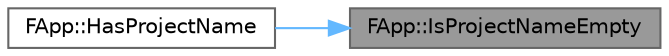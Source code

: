 digraph "FApp::IsProjectNameEmpty"
{
 // INTERACTIVE_SVG=YES
 // LATEX_PDF_SIZE
  bgcolor="transparent";
  edge [fontname=Helvetica,fontsize=10,labelfontname=Helvetica,labelfontsize=10];
  node [fontname=Helvetica,fontsize=10,shape=box,height=0.2,width=0.4];
  rankdir="RL";
  Node1 [id="Node000001",label="FApp::IsProjectNameEmpty",height=0.2,width=0.4,color="gray40", fillcolor="grey60", style="filled", fontcolor="black",tooltip="Reports if the project name is empty."];
  Node1 -> Node2 [id="edge1_Node000001_Node000002",dir="back",color="steelblue1",style="solid",tooltip=" "];
  Node2 [id="Node000002",label="FApp::HasProjectName",height=0.2,width=0.4,color="grey40", fillcolor="white", style="filled",URL="$d9/d01/classFApp.html#a9f8c2a01f0842defd84d88e7bf91c435",tooltip="Reports if the project name has been set."];
}
